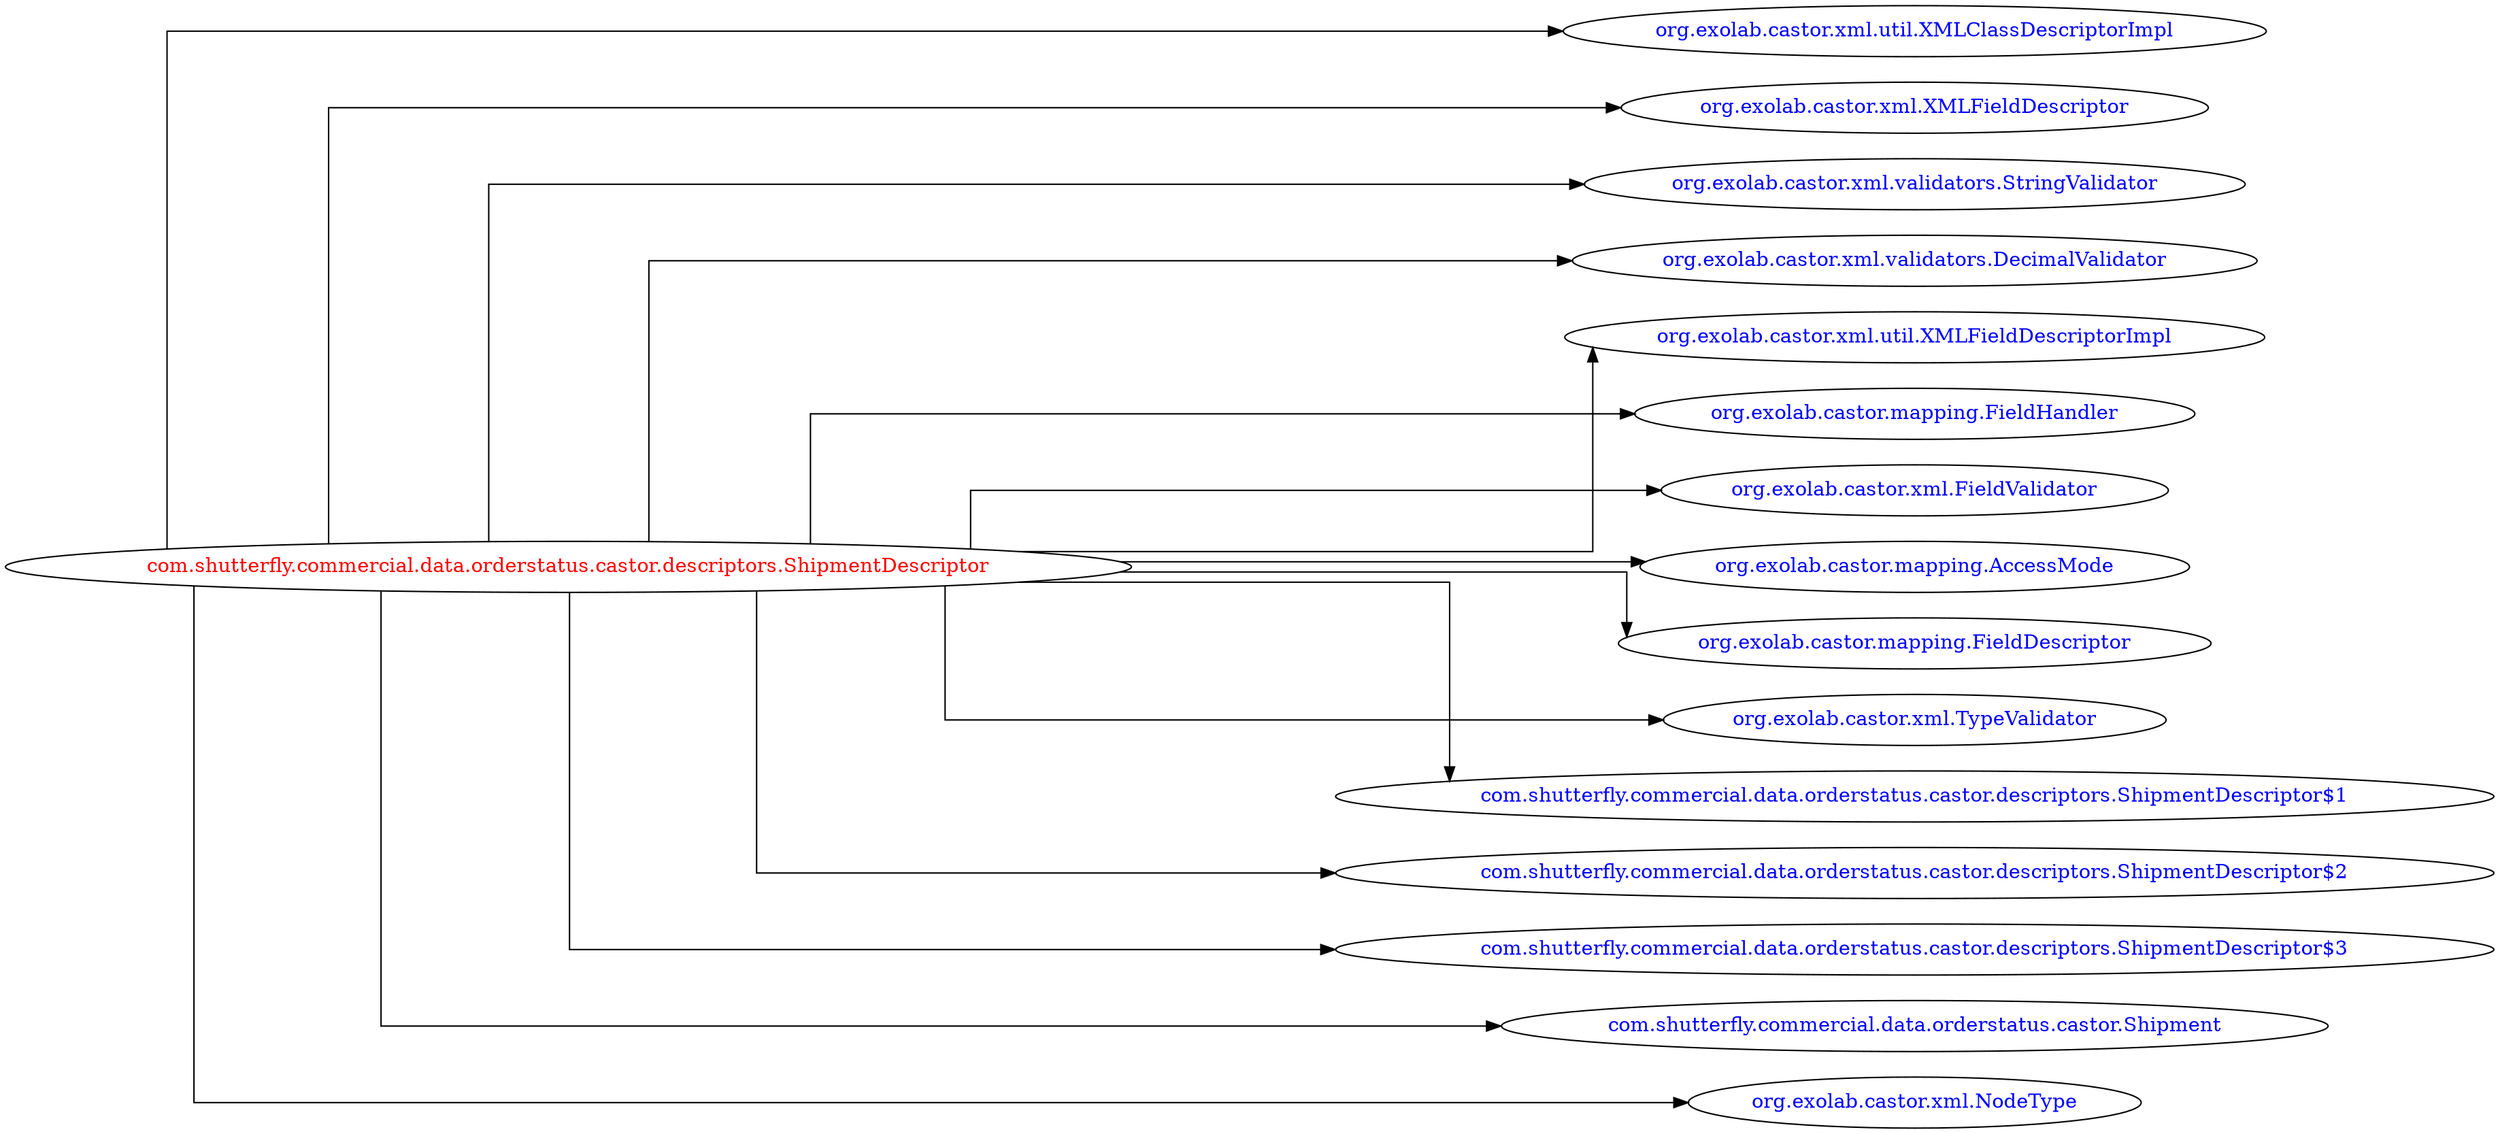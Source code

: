 digraph dependencyGraph {
 concentrate=true;
 ranksep="2.0";
 rankdir="LR"; 
 splines="ortho";
"com.shutterfly.commercial.data.orderstatus.castor.descriptors.ShipmentDescriptor" [fontcolor="red"];
"org.exolab.castor.xml.util.XMLClassDescriptorImpl" [ fontcolor="blue" ];
"com.shutterfly.commercial.data.orderstatus.castor.descriptors.ShipmentDescriptor"->"org.exolab.castor.xml.util.XMLClassDescriptorImpl";
"org.exolab.castor.xml.XMLFieldDescriptor" [ fontcolor="blue" ];
"com.shutterfly.commercial.data.orderstatus.castor.descriptors.ShipmentDescriptor"->"org.exolab.castor.xml.XMLFieldDescriptor";
"org.exolab.castor.xml.validators.StringValidator" [ fontcolor="blue" ];
"com.shutterfly.commercial.data.orderstatus.castor.descriptors.ShipmentDescriptor"->"org.exolab.castor.xml.validators.StringValidator";
"org.exolab.castor.xml.validators.DecimalValidator" [ fontcolor="blue" ];
"com.shutterfly.commercial.data.orderstatus.castor.descriptors.ShipmentDescriptor"->"org.exolab.castor.xml.validators.DecimalValidator";
"org.exolab.castor.xml.util.XMLFieldDescriptorImpl" [ fontcolor="blue" ];
"com.shutterfly.commercial.data.orderstatus.castor.descriptors.ShipmentDescriptor"->"org.exolab.castor.xml.util.XMLFieldDescriptorImpl";
"org.exolab.castor.mapping.FieldHandler" [ fontcolor="blue" ];
"com.shutterfly.commercial.data.orderstatus.castor.descriptors.ShipmentDescriptor"->"org.exolab.castor.mapping.FieldHandler";
"org.exolab.castor.xml.FieldValidator" [ fontcolor="blue" ];
"com.shutterfly.commercial.data.orderstatus.castor.descriptors.ShipmentDescriptor"->"org.exolab.castor.xml.FieldValidator";
"org.exolab.castor.mapping.AccessMode" [ fontcolor="blue" ];
"com.shutterfly.commercial.data.orderstatus.castor.descriptors.ShipmentDescriptor"->"org.exolab.castor.mapping.AccessMode";
"org.exolab.castor.mapping.FieldDescriptor" [ fontcolor="blue" ];
"com.shutterfly.commercial.data.orderstatus.castor.descriptors.ShipmentDescriptor"->"org.exolab.castor.mapping.FieldDescriptor";
"org.exolab.castor.xml.TypeValidator" [ fontcolor="blue" ];
"com.shutterfly.commercial.data.orderstatus.castor.descriptors.ShipmentDescriptor"->"org.exolab.castor.xml.TypeValidator";
"com.shutterfly.commercial.data.orderstatus.castor.descriptors.ShipmentDescriptor$1" [ fontcolor="blue" ];
"com.shutterfly.commercial.data.orderstatus.castor.descriptors.ShipmentDescriptor"->"com.shutterfly.commercial.data.orderstatus.castor.descriptors.ShipmentDescriptor$1";
"com.shutterfly.commercial.data.orderstatus.castor.descriptors.ShipmentDescriptor$2" [ fontcolor="blue" ];
"com.shutterfly.commercial.data.orderstatus.castor.descriptors.ShipmentDescriptor"->"com.shutterfly.commercial.data.orderstatus.castor.descriptors.ShipmentDescriptor$2";
"com.shutterfly.commercial.data.orderstatus.castor.descriptors.ShipmentDescriptor$3" [ fontcolor="blue" ];
"com.shutterfly.commercial.data.orderstatus.castor.descriptors.ShipmentDescriptor"->"com.shutterfly.commercial.data.orderstatus.castor.descriptors.ShipmentDescriptor$3";
"com.shutterfly.commercial.data.orderstatus.castor.Shipment" [ fontcolor="blue" ];
"com.shutterfly.commercial.data.orderstatus.castor.descriptors.ShipmentDescriptor"->"com.shutterfly.commercial.data.orderstatus.castor.Shipment";
"org.exolab.castor.xml.NodeType" [ fontcolor="blue" ];
"com.shutterfly.commercial.data.orderstatus.castor.descriptors.ShipmentDescriptor"->"org.exolab.castor.xml.NodeType";
}